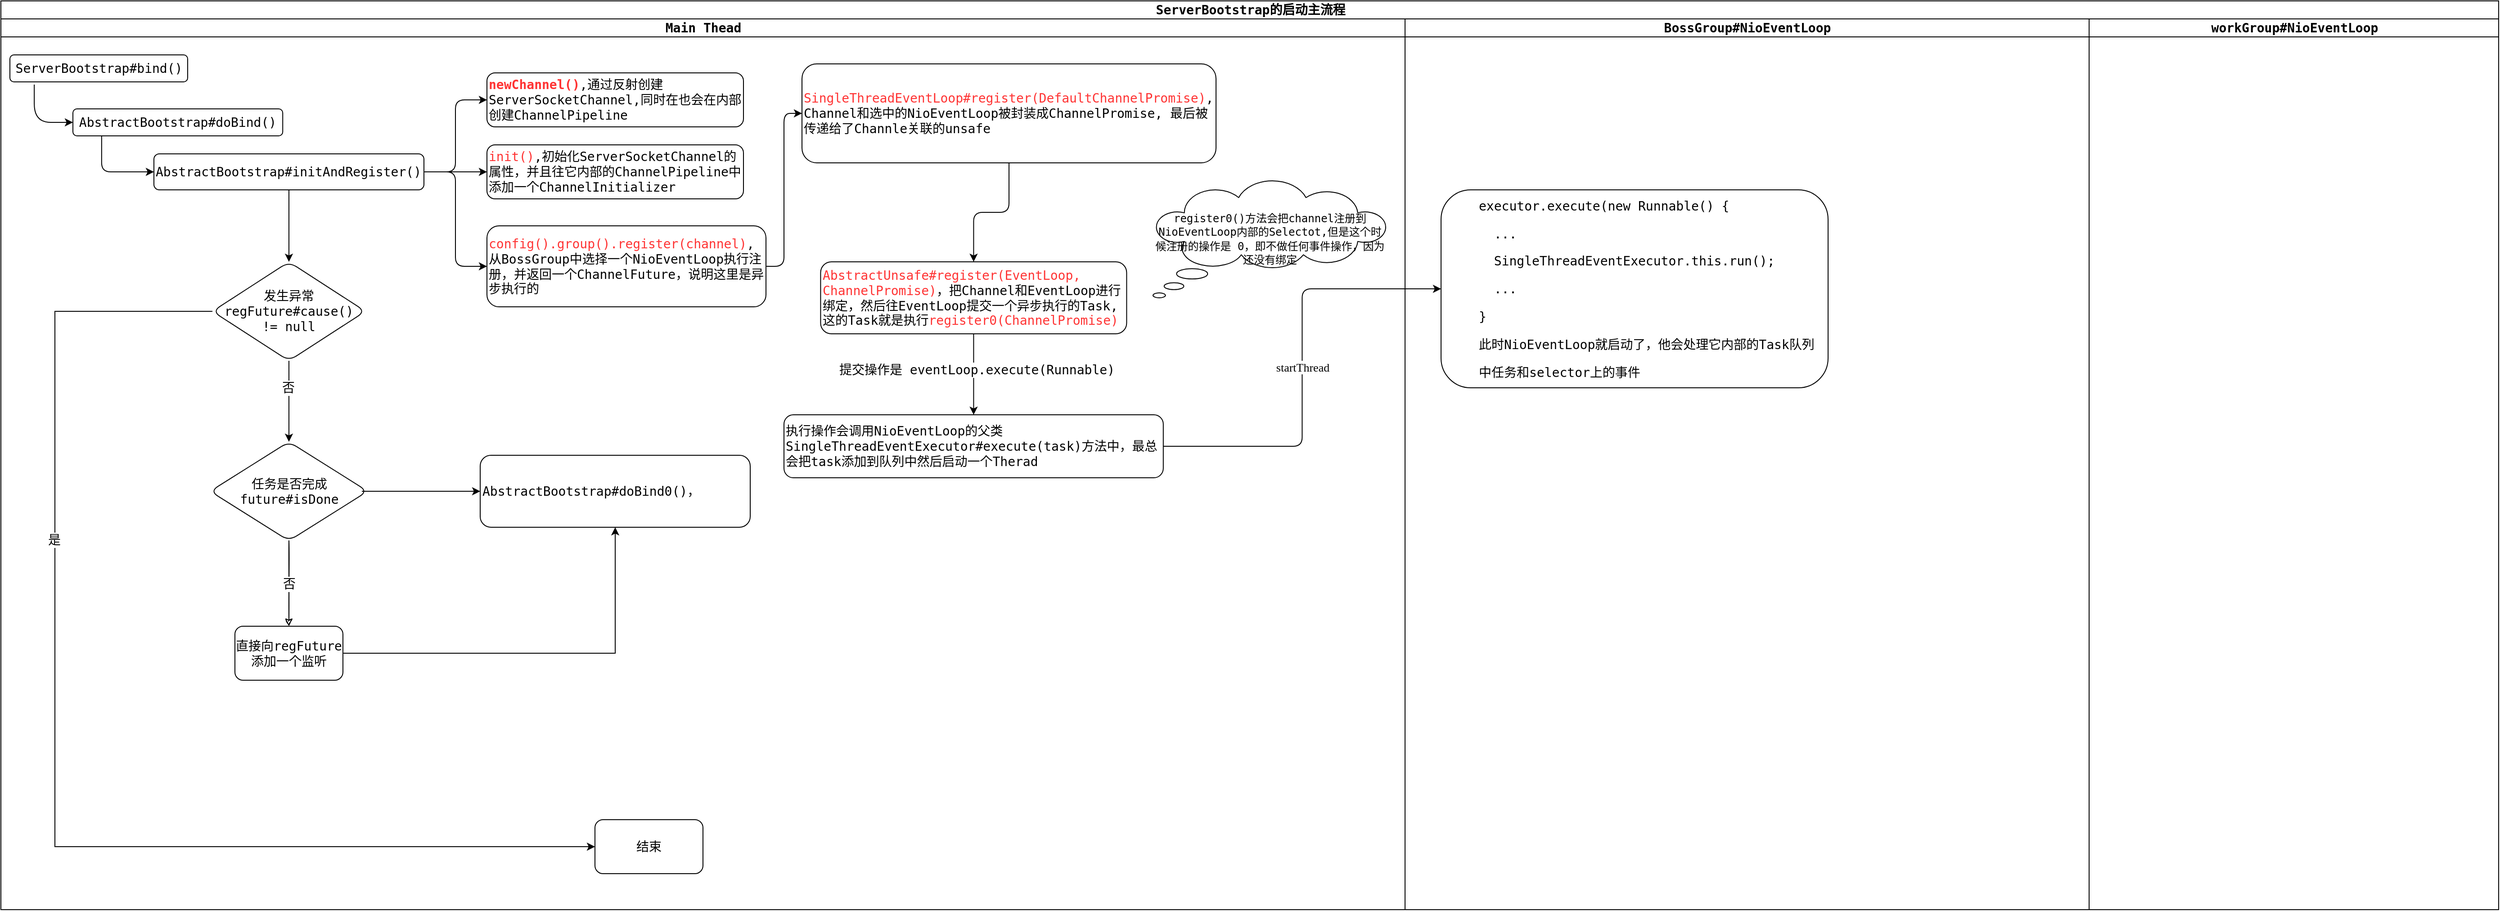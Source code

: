 <mxfile version="25.0.3">
  <diagram name="Page-1" id="74e2e168-ea6b-b213-b513-2b3c1d86103e">
    <mxGraphModel dx="2534" dy="785" grid="1" gridSize="10" guides="1" tooltips="1" connect="1" arrows="1" fold="1" page="1" pageScale="1" pageWidth="1100" pageHeight="850" background="none" math="0" shadow="0">
      <root>
        <mxCell id="0" />
        <mxCell id="1" parent="0" />
        <mxCell id="77e6c97f196da883-1" value="ServerBootstrap的启动主流程" style="swimlane;html=1;childLayout=stackLayout;startSize=20;rounded=0;shadow=0;labelBackgroundColor=none;strokeWidth=1;fontFamily=Monaco, monospace;fontSize=14;align=center;fontSource=https%3A%2F%2Ffonts.googleapis.com%2Fcss%3Ffamily%3DMonaco%252C%2Bmonospace;" parent="1" vertex="1">
          <mxGeometry x="-30" y="70" width="2775" height="1010" as="geometry">
            <mxRectangle x="70" y="40" width="60" height="20" as="alternateBounds" />
          </mxGeometry>
        </mxCell>
        <mxCell id="77e6c97f196da883-2" value="Main Thead" style="swimlane;html=1;startSize=20;fontFamily=Monaco, monospace;fontSource=https%3A%2F%2Ffonts.googleapis.com%2Fcss%3Ffamily%3DMonaco%252C%2Bmonospace;fontSize=14;swimlaneLine=1;absoluteArcSize=0;" parent="77e6c97f196da883-1" vertex="1">
          <mxGeometry y="20" width="1560" height="990" as="geometry" />
        </mxCell>
        <mxCell id="LekEVazieS8v96OrT8rm-4" style="rounded=1;hachureGap=4;orthogonalLoop=1;jettySize=auto;html=1;exitX=0.137;exitY=1.1;exitDx=0;exitDy=0;entryX=0;entryY=0.5;entryDx=0;entryDy=0;fontFamily=Architects Daughter;fontSource=https%3A%2F%2Ffonts.googleapis.com%2Fcss%3Ffamily%3DArchitects%2BDaughter;jumpStyle=arc;jumpSize=6;flowAnimation=0;shadow=0;anchorPointDirection=1;startFill=1;endFill=1;orthogonal=0;enumerate=0;comic=0;edgeStyle=orthogonalEdgeStyle;arcSize=41;curved=0;exitPerimeter=0;" parent="77e6c97f196da883-2" source="77e6c97f196da883-8" target="LekEVazieS8v96OrT8rm-3" edge="1">
          <mxGeometry relative="1" as="geometry" />
        </mxCell>
        <mxCell id="77e6c97f196da883-8" value="ServerBootstrap#bind()" style="rounded=1;whiteSpace=wrap;html=1;shadow=0;labelBackgroundColor=none;strokeWidth=1;fontFamily=Monaco, monospace;fontSize=14;align=center;fontSource=https%3A%2F%2Ffonts.googleapis.com%2Fcss%3Ffamily%3DMonaco%252C%2Bmonospace;" parent="77e6c97f196da883-2" vertex="1">
          <mxGeometry x="10" y="40" width="197.5" height="30" as="geometry" />
        </mxCell>
        <mxCell id="LekEVazieS8v96OrT8rm-7" value="" style="edgeStyle=orthogonalEdgeStyle;rounded=1;hachureGap=4;orthogonalLoop=1;jettySize=auto;html=1;fontFamily=Architects Daughter;fontSource=https%3A%2F%2Ffonts.googleapis.com%2Fcss%3Ffamily%3DArchitects%2BDaughter;curved=0;entryX=0;entryY=0.5;entryDx=0;entryDy=0;exitX=0.137;exitY=0.967;exitDx=0;exitDy=0;exitPerimeter=0;" parent="77e6c97f196da883-2" source="LekEVazieS8v96OrT8rm-3" target="LekEVazieS8v96OrT8rm-6" edge="1">
          <mxGeometry relative="1" as="geometry" />
        </mxCell>
        <mxCell id="LekEVazieS8v96OrT8rm-3" value="AbstractBootstrap#doBind()" style="rounded=1;whiteSpace=wrap;html=1;shadow=0;labelBackgroundColor=none;strokeWidth=1;fontFamily=Monaco, monospace;fontSize=14;align=center;fontSource=https%3A%2F%2Ffonts.googleapis.com%2Fcss%3Ffamily%3DMonaco%252C%2Bmonospace;" parent="77e6c97f196da883-2" vertex="1">
          <mxGeometry x="80" y="100" width="233.12" height="30" as="geometry" />
        </mxCell>
        <mxCell id="LekEVazieS8v96OrT8rm-11" value="" style="edgeStyle=orthogonalEdgeStyle;rounded=1;hachureGap=4;orthogonalLoop=1;jettySize=auto;html=1;fontFamily=Architects Daughter;fontSource=https%3A%2F%2Ffonts.googleapis.com%2Fcss%3Ffamily%3DArchitects%2BDaughter;curved=0;entryX=0;entryY=0.5;entryDx=0;entryDy=0;" parent="77e6c97f196da883-2" source="LekEVazieS8v96OrT8rm-6" target="LekEVazieS8v96OrT8rm-10" edge="1">
          <mxGeometry relative="1" as="geometry" />
        </mxCell>
        <mxCell id="LekEVazieS8v96OrT8rm-15" style="edgeStyle=orthogonalEdgeStyle;rounded=1;hachureGap=4;orthogonalLoop=1;jettySize=auto;html=1;entryX=0;entryY=0.5;entryDx=0;entryDy=0;fontFamily=Architects Daughter;fontSource=https%3A%2F%2Ffonts.googleapis.com%2Fcss%3Ffamily%3DArchitects%2BDaughter;curved=0;" parent="77e6c97f196da883-2" source="LekEVazieS8v96OrT8rm-6" target="LekEVazieS8v96OrT8rm-14" edge="1">
          <mxGeometry relative="1" as="geometry" />
        </mxCell>
        <mxCell id="jJEf5UKBSsvZmzkTUECD-8" value="" style="edgeStyle=orthogonalEdgeStyle;rounded=1;hachureGap=4;orthogonalLoop=1;jettySize=auto;html=1;fontFamily=Architects Daughter;fontSource=https%3A%2F%2Ffonts.googleapis.com%2Fcss%3Ffamily%3DArchitects%2BDaughter;curved=0;" parent="77e6c97f196da883-2" source="LekEVazieS8v96OrT8rm-6" target="jJEf5UKBSsvZmzkTUECD-7" edge="1">
          <mxGeometry relative="1" as="geometry" />
        </mxCell>
        <mxCell id="LekEVazieS8v96OrT8rm-6" value="AbstractBootstrap#initAndRegister()" style="rounded=1;whiteSpace=wrap;html=1;shadow=0;labelBackgroundColor=none;strokeWidth=1;fontFamily=Monaco, monospace;fontSize=14;align=left;fontSource=https%3A%2F%2Ffonts.googleapis.com%2Fcss%3Ffamily%3DMonaco%252C%2Bmonospace;" parent="77e6c97f196da883-2" vertex="1">
          <mxGeometry x="170" y="150" width="300" height="40" as="geometry" />
        </mxCell>
        <mxCell id="LekEVazieS8v96OrT8rm-10" value="&lt;span style=&quot;background-color: initial;&quot;&gt;&lt;b&gt;&lt;font color=&quot;#ff3333&quot;&gt;newChannel()&lt;/font&gt;&lt;/b&gt;,通过反射创建ServerSocketChannel,同时在也会在内部创建ChannelPipeline&lt;/span&gt;" style="whiteSpace=wrap;html=1;fontSize=14;fontFamily=Monaco, monospace;align=left;rounded=1;shadow=0;labelBackgroundColor=none;strokeWidth=1;fontSource=https%3A%2F%2Ffonts.googleapis.com%2Fcss%3Ffamily%3DMonaco%252C%2Bmonospace;" parent="77e6c97f196da883-2" vertex="1">
          <mxGeometry x="540" y="60" width="285" height="60" as="geometry" />
        </mxCell>
        <mxCell id="LekEVazieS8v96OrT8rm-12" value="" style="edgeStyle=orthogonalEdgeStyle;rounded=1;hachureGap=4;orthogonalLoop=1;jettySize=auto;html=1;fontFamily=Architects Daughter;fontSource=https%3A%2F%2Ffonts.googleapis.com%2Fcss%3Ffamily%3DArchitects%2BDaughter;curved=0;exitX=1;exitY=0.5;exitDx=0;exitDy=0;" parent="77e6c97f196da883-2" source="LekEVazieS8v96OrT8rm-6" target="LekEVazieS8v96OrT8rm-13" edge="1">
          <mxGeometry relative="1" as="geometry">
            <mxPoint x="580" y="320" as="sourcePoint" />
          </mxGeometry>
        </mxCell>
        <mxCell id="LekEVazieS8v96OrT8rm-13" value="&lt;span style=&quot;background-color: initial;&quot;&gt;&lt;font color=&quot;#ff3333&quot;&gt;init()&lt;/font&gt;,初始化ServerSocketChannel的属性，并且往它内部的ChannelPipeline中添加一个ChannelInitializer&lt;/span&gt;" style="whiteSpace=wrap;html=1;fontSize=14;fontFamily=Monaco, monospace;align=left;rounded=1;shadow=0;labelBackgroundColor=none;strokeWidth=1;fontSource=https%3A%2F%2Ffonts.googleapis.com%2Fcss%3Ffamily%3DMonaco%252C%2Bmonospace;" parent="77e6c97f196da883-2" vertex="1">
          <mxGeometry x="540" y="140" width="285" height="60" as="geometry" />
        </mxCell>
        <mxCell id="LekEVazieS8v96OrT8rm-19" value="" style="edgeStyle=orthogonalEdgeStyle;rounded=1;hachureGap=4;orthogonalLoop=1;jettySize=auto;html=1;fontFamily=Architects Daughter;fontSource=https%3A%2F%2Ffonts.googleapis.com%2Fcss%3Ffamily%3DArchitects%2BDaughter;curved=0;entryX=0;entryY=0.5;entryDx=0;entryDy=0;" parent="77e6c97f196da883-2" source="LekEVazieS8v96OrT8rm-14" target="LekEVazieS8v96OrT8rm-18" edge="1">
          <mxGeometry relative="1" as="geometry" />
        </mxCell>
        <mxCell id="LekEVazieS8v96OrT8rm-14" value="&lt;span style=&quot;background-color: initial;&quot;&gt;&lt;font color=&quot;#ff3333&quot;&gt;config().group().register(channel)&lt;/font&gt;,从BossGroup中选择一个NioEventLoop执行注册，并返回一个ChannelFuture，说明这里是异步执行的&lt;/span&gt;" style="whiteSpace=wrap;html=1;fontSize=14;fontFamily=Monaco, monospace;align=left;rounded=1;shadow=0;labelBackgroundColor=none;strokeWidth=1;fontSource=https%3A%2F%2Ffonts.googleapis.com%2Fcss%3Ffamily%3DMonaco%252C%2Bmonospace;" parent="77e6c97f196da883-2" vertex="1">
          <mxGeometry x="540" y="230" width="310" height="90" as="geometry" />
        </mxCell>
        <mxCell id="LekEVazieS8v96OrT8rm-16" value="AbstractBootstrap#doBind0()，" style="rounded=1;whiteSpace=wrap;html=1;shadow=0;labelBackgroundColor=none;strokeWidth=1;fontFamily=Monaco, monospace;fontSize=14;align=left;fontSource=https%3A%2F%2Ffonts.googleapis.com%2Fcss%3Ffamily%3DMonaco%252C%2Bmonospace;" parent="77e6c97f196da883-2" vertex="1">
          <mxGeometry x="532.5" y="485" width="300" height="80" as="geometry" />
        </mxCell>
        <mxCell id="LekEVazieS8v96OrT8rm-21" value="" style="edgeStyle=orthogonalEdgeStyle;rounded=1;hachureGap=4;orthogonalLoop=1;jettySize=auto;html=1;fontFamily=Architects Daughter;fontSource=https%3A%2F%2Ffonts.googleapis.com%2Fcss%3Ffamily%3DArchitects%2BDaughter;curved=0;" parent="77e6c97f196da883-2" source="LekEVazieS8v96OrT8rm-18" target="LekEVazieS8v96OrT8rm-20" edge="1">
          <mxGeometry relative="1" as="geometry" />
        </mxCell>
        <mxCell id="LekEVazieS8v96OrT8rm-18" value="&lt;font color=&quot;#ff3333&quot;&gt;SingleThreadEventLoop#register(DefaultChannelPromise)&lt;/font&gt;, Channel和选中的NioEventLoop被封装成ChannelPromise, 最后被传递给了Channle关联的unsafe" style="whiteSpace=wrap;html=1;fontSize=14;fontFamily=Monaco, monospace;align=left;rounded=1;shadow=0;labelBackgroundColor=none;strokeWidth=1;fontSource=https%3A%2F%2Ffonts.googleapis.com%2Fcss%3Ffamily%3DMonaco%252C%2Bmonospace;" parent="77e6c97f196da883-2" vertex="1">
          <mxGeometry x="890" y="50" width="460" height="110" as="geometry" />
        </mxCell>
        <mxCell id="LekEVazieS8v96OrT8rm-20" value="&lt;font color=&quot;#ff3333&quot;&gt;AbstractUnsafe#register(EventLoop, ChannelPromise)&lt;/font&gt;，把Channel和EventLoop进行绑定，然后往EventLoop提交一个异步执行的Task,这的Task就是执行&lt;font color=&quot;#ff3333&quot;&gt;register0(ChannelPromise)&lt;/font&gt;" style="whiteSpace=wrap;html=1;fontSize=14;fontFamily=Monaco, monospace;align=left;rounded=1;shadow=0;labelBackgroundColor=none;strokeWidth=1;fontSource=https%3A%2F%2Ffonts.googleapis.com%2Fcss%3Ffamily%3DMonaco%252C%2Bmonospace;" parent="77e6c97f196da883-2" vertex="1">
          <mxGeometry x="910.7" y="270" width="340" height="80" as="geometry" />
        </mxCell>
        <mxCell id="LekEVazieS8v96OrT8rm-22" value="执行操作会调用NioEventLoop的父类&lt;span style=&quot;font-family: Monaco, monospace; font-size: 10.5pt;&quot;&gt;SingleThreadEventExecutor&lt;/span&gt;#execute(task)方法中，最总会把task添加到队列中然后启动一个Therad" style="whiteSpace=wrap;html=1;fontSize=14;fontFamily=Monaco, monospace;align=left;rounded=1;shadow=0;labelBackgroundColor=none;strokeWidth=1;fontSource=https%3A%2F%2Ffonts.googleapis.com%2Fcss%3Ffamily%3DMonaco%252C%2Bmonospace;" parent="77e6c97f196da883-2" vertex="1">
          <mxGeometry x="870" y="440" width="421.41" height="70" as="geometry" />
        </mxCell>
        <mxCell id="LekEVazieS8v96OrT8rm-23" value="" style="edgeStyle=orthogonalEdgeStyle;rounded=1;hachureGap=4;orthogonalLoop=1;jettySize=auto;html=1;fontFamily=Architects Daughter;fontSource=https%3A%2F%2Ffonts.googleapis.com%2Fcss%3Ffamily%3DArchitects%2BDaughter;curved=0;" parent="77e6c97f196da883-2" source="LekEVazieS8v96OrT8rm-20" target="LekEVazieS8v96OrT8rm-22" edge="1">
          <mxGeometry relative="1" as="geometry" />
        </mxCell>
        <mxCell id="LekEVazieS8v96OrT8rm-24" value="&lt;font face=&quot;Monaco, monospace&quot; style=&quot;font-size: 14px;&quot;&gt;提交操作是 eventLoop.execute(Runnable)&lt;/font&gt;" style="edgeLabel;html=1;align=center;verticalAlign=middle;resizable=0;points=[];sketch=1;hachureGap=4;jiggle=2;curveFitting=1;fontFamily=Architects Daughter;fontSource=https%3A%2F%2Ffonts.googleapis.com%2Fcss%3Ffamily%3DArchitects%2BDaughter;" parent="LekEVazieS8v96OrT8rm-23" vertex="1" connectable="0">
          <mxGeometry x="-0.114" y="3" relative="1" as="geometry">
            <mxPoint as="offset" />
          </mxGeometry>
        </mxCell>
        <mxCell id="jJEf5UKBSsvZmzkTUECD-6" value="&lt;font data-font-src=&quot;https://fonts.googleapis.com/css?family=Monaco%2C+monospace&quot; face=&quot;Monaco, monospace&quot;&gt;register0()方法会把channel注册到NioEventLoop内部的Selectot,但是这个时候注册的操作是 0，即不做任何事件操作，因为还没有绑定&lt;/font&gt;" style="whiteSpace=wrap;html=1;shape=mxgraph.basic.cloud_callout;hachureGap=4;fontFamily=Architects Daughter;fontSource=https%3A%2F%2Ffonts.googleapis.com%2Fcss%3Ffamily%3DArchitects%2BDaughter;" parent="77e6c97f196da883-2" vertex="1">
          <mxGeometry x="1280" y="180" width="260" height="130" as="geometry" />
        </mxCell>
        <mxCell id="jJEf5UKBSsvZmzkTUECD-11" value="" style="edgeStyle=elbowEdgeStyle;rounded=0;hachureGap=4;orthogonalLoop=1;jettySize=auto;html=1;fontFamily=Architects Daughter;fontSource=https%3A%2F%2Ffonts.googleapis.com%2Fcss%3Ffamily%3DArchitects%2BDaughter;exitX=0;exitY=0.5;exitDx=0;exitDy=0;" parent="77e6c97f196da883-2" source="jJEf5UKBSsvZmzkTUECD-7" target="jJEf5UKBSsvZmzkTUECD-10" edge="1">
          <mxGeometry relative="1" as="geometry">
            <Array as="points">
              <mxPoint x="60" y="580" />
            </Array>
          </mxGeometry>
        </mxCell>
        <mxCell id="jJEf5UKBSsvZmzkTUECD-12" value="&lt;font style=&quot;font-size: 14px;&quot; data-font-src=&quot;https://fonts.googleapis.com/css?family=Monaco%2C+monospace&quot; face=&quot;Monaco, monospace&quot;&gt;是&lt;/font&gt;" style="edgeLabel;html=1;align=center;verticalAlign=middle;resizable=0;points=[];sketch=1;hachureGap=4;jiggle=2;curveFitting=1;fontFamily=Architects Daughter;fontSource=https%3A%2F%2Ffonts.googleapis.com%2Fcss%3Ffamily%3DArchitects%2BDaughter;" parent="jJEf5UKBSsvZmzkTUECD-11" vertex="1" connectable="0">
          <mxGeometry x="-0.374" y="-1" relative="1" as="geometry">
            <mxPoint as="offset" />
          </mxGeometry>
        </mxCell>
        <mxCell id="jJEf5UKBSsvZmzkTUECD-14" value="" style="edgeStyle=orthogonalEdgeStyle;rounded=0;hachureGap=4;orthogonalLoop=1;jettySize=auto;html=1;fontFamily=Architects Daughter;fontSource=https%3A%2F%2Ffonts.googleapis.com%2Fcss%3Ffamily%3DArchitects%2BDaughter;" parent="77e6c97f196da883-2" source="jJEf5UKBSsvZmzkTUECD-7" target="jJEf5UKBSsvZmzkTUECD-13" edge="1">
          <mxGeometry relative="1" as="geometry" />
        </mxCell>
        <mxCell id="jJEf5UKBSsvZmzkTUECD-15" value="&lt;font style=&quot;font-size: 14px;&quot; data-font-src=&quot;https://fonts.googleapis.com/css?family=Monaco%2C+monospace&quot; face=&quot;Monaco, monospace&quot;&gt;否&lt;/font&gt;" style="edgeLabel;html=1;align=center;verticalAlign=middle;resizable=0;points=[];sketch=1;hachureGap=4;jiggle=2;curveFitting=1;fontFamily=Architects Daughter;fontSource=https%3A%2F%2Ffonts.googleapis.com%2Fcss%3Ffamily%3DArchitects%2BDaughter;" parent="jJEf5UKBSsvZmzkTUECD-14" vertex="1" connectable="0">
          <mxGeometry x="-0.35" y="-1" relative="1" as="geometry">
            <mxPoint as="offset" />
          </mxGeometry>
        </mxCell>
        <mxCell id="jJEf5UKBSsvZmzkTUECD-7" value="发生异常regFuture#cause() != null" style="rhombus;whiteSpace=wrap;html=1;fontSize=14;fontFamily=Monaco, monospace;align=center;rounded=1;shadow=0;labelBackgroundColor=none;strokeWidth=1;fontSource=https%3A%2F%2Ffonts.googleapis.com%2Fcss%3Ffamily%3DMonaco%252C%2Bmonospace;" parent="77e6c97f196da883-2" vertex="1">
          <mxGeometry x="235" y="270" width="170" height="110" as="geometry" />
        </mxCell>
        <mxCell id="jJEf5UKBSsvZmzkTUECD-10" value="结束" style="whiteSpace=wrap;html=1;fontSize=14;fontFamily=Monaco, monospace;rounded=1;shadow=0;labelBackgroundColor=none;strokeWidth=1;fontSource=https%3A%2F%2Ffonts.googleapis.com%2Fcss%3Ffamily%3DMonaco%252C%2Bmonospace;" parent="77e6c97f196da883-2" vertex="1">
          <mxGeometry x="660" y="890" width="120" height="60" as="geometry" />
        </mxCell>
        <mxCell id="jJEf5UKBSsvZmzkTUECD-17" value="&lt;font style=&quot;font-size: 14px;&quot; data-font-src=&quot;https://fonts.googleapis.com/css?family=Monaco%2C+monospace&quot; face=&quot;Monaco, monospace&quot;&gt;否&lt;/font&gt;" style="edgeStyle=orthogonalEdgeStyle;rounded=0;sketch=1;hachureGap=4;jiggle=2;curveFitting=1;orthogonalLoop=1;jettySize=auto;html=1;fontFamily=Architects Daughter;fontSource=https%3A%2F%2Ffonts.googleapis.com%2Fcss%3Ffamily%3DArchitects%2BDaughter;" parent="77e6c97f196da883-2" source="jJEf5UKBSsvZmzkTUECD-13" target="jJEf5UKBSsvZmzkTUECD-16" edge="1">
          <mxGeometry relative="1" as="geometry" />
        </mxCell>
        <mxCell id="jJEf5UKBSsvZmzkTUECD-13" value="&lt;div&gt;任务是否完成&lt;/div&gt;future#isDone" style="rhombus;whiteSpace=wrap;html=1;fontSize=14;fontFamily=Monaco, monospace;align=center;rounded=1;shadow=0;labelBackgroundColor=none;strokeWidth=1;fontSource=https%3A%2F%2Ffonts.googleapis.com%2Fcss%3Ffamily%3DMonaco%252C%2Bmonospace;" parent="77e6c97f196da883-2" vertex="1">
          <mxGeometry x="232.5" y="470" width="175" height="110" as="geometry" />
        </mxCell>
        <mxCell id="jJEf5UKBSsvZmzkTUECD-16" value="直接向regFuture添加一个监听" style="whiteSpace=wrap;html=1;fontSize=14;fontFamily=Monaco, monospace;rounded=1;shadow=0;labelBackgroundColor=none;strokeWidth=1;fontSource=https%3A%2F%2Ffonts.googleapis.com%2Fcss%3Ffamily%3DMonaco%252C%2Bmonospace;" parent="77e6c97f196da883-2" vertex="1">
          <mxGeometry x="260" y="675" width="120" height="60" as="geometry" />
        </mxCell>
        <mxCell id="jJEf5UKBSsvZmzkTUECD-19" style="edgeStyle=orthogonalEdgeStyle;rounded=0;hachureGap=4;orthogonalLoop=1;jettySize=auto;html=1;entryX=0.5;entryY=1;entryDx=0;entryDy=0;fontFamily=Architects Daughter;fontSource=https%3A%2F%2Ffonts.googleapis.com%2Fcss%3Ffamily%3DArchitects%2BDaughter;" parent="77e6c97f196da883-2" source="jJEf5UKBSsvZmzkTUECD-16" target="LekEVazieS8v96OrT8rm-16" edge="1">
          <mxGeometry relative="1" as="geometry" />
        </mxCell>
        <mxCell id="jJEf5UKBSsvZmzkTUECD-20" style="edgeStyle=orthogonalEdgeStyle;rounded=0;hachureGap=4;orthogonalLoop=1;jettySize=auto;html=1;entryX=0;entryY=0.5;entryDx=0;entryDy=0;fontFamily=Architects Daughter;fontSource=https%3A%2F%2Ffonts.googleapis.com%2Fcss%3Ffamily%3DArchitects%2BDaughter;exitX=0.963;exitY=0.5;exitDx=0;exitDy=0;exitPerimeter=0;" parent="77e6c97f196da883-2" source="jJEf5UKBSsvZmzkTUECD-13" target="LekEVazieS8v96OrT8rm-16" edge="1">
          <mxGeometry relative="1" as="geometry" />
        </mxCell>
        <mxCell id="77e6c97f196da883-3" value="BossGroup#NioEventLoop" style="swimlane;html=1;startSize=20;fontFamily=Monaco, monospace;fontSource=https%3A%2F%2Ffonts.googleapis.com%2Fcss%3Ffamily%3DMonaco%252C%2Bmonospace;fontSize=14;" parent="77e6c97f196da883-1" vertex="1">
          <mxGeometry x="1560" y="20" width="760" height="990" as="geometry" />
        </mxCell>
        <mxCell id="jJEf5UKBSsvZmzkTUECD-3" value="&lt;blockquote style=&quot;margin: 0 0 0 40px; border: none; padding: 0px;&quot;&gt;&lt;div style=&quot;&quot;&gt;&lt;pre style=&quot;font-size: 10.5pt;&quot;&gt;&lt;font style=&quot;&quot; data-font-src=&quot;https://fonts.googleapis.com/css?family=Monaco%2C+monospace&quot; face=&quot;Monaco, monospace&quot;&gt;executor.execute(new Runnable() {&lt;/font&gt;&lt;/pre&gt;&lt;/div&gt;&lt;div style=&quot;&quot;&gt;&lt;pre style=&quot;font-size: 10.5pt;&quot;&gt;&lt;font style=&quot;&quot; data-font-src=&quot;https://fonts.googleapis.com/css?family=Monaco%2C+monospace&quot; face=&quot;Monaco, monospace&quot;&gt;  ...&lt;/font&gt;&lt;/pre&gt;&lt;/div&gt;&lt;div style=&quot;&quot;&gt;&lt;pre style=&quot;font-size: 10.5pt;&quot;&gt;&lt;font face=&quot;Monaco, monospace&quot;&gt;  &lt;/font&gt;SingleThreadEventExecutor.&lt;span style=&quot;font-family: Monaco, monospace; font-size: 10.5pt; white-space: normal;&quot;&gt;this&lt;/span&gt;&lt;span style=&quot;font-family: Monaco, monospace; font-size: 10.5pt; white-space: normal;&quot;&gt;.run()&lt;/span&gt;&lt;span style=&quot;font-family: Monaco, monospace; font-size: 10.5pt; white-space: normal;&quot;&gt;;&lt;/span&gt;&lt;/pre&gt;&lt;/div&gt;&lt;div style=&quot;&quot;&gt;&lt;pre style=&quot;font-size: 10.5pt;&quot;&gt;&lt;font style=&quot;&quot; data-font-src=&quot;https://fonts.googleapis.com/css?family=Monaco%2C+monospace&quot; face=&quot;Monaco, monospace&quot;&gt;  ...&lt;/font&gt;&lt;/pre&gt;&lt;/div&gt;&lt;div style=&quot;&quot;&gt;&lt;pre style=&quot;font-size: 10.5pt;&quot;&gt;&lt;font style=&quot;&quot; data-font-src=&quot;https://fonts.googleapis.com/css?family=Monaco%2C+monospace&quot; face=&quot;Monaco, monospace&quot;&gt;}&lt;/font&gt;&lt;/pre&gt;&lt;pre style=&quot;font-size: 10.5pt;&quot;&gt;&lt;font face=&quot;Monaco, monospace&quot;&gt;此时NioEventLoop就启动了，他会处理它内部的Task队列&lt;/font&gt;&lt;/pre&gt;&lt;pre style=&quot;font-size: 10.5pt;&quot;&gt;&lt;font face=&quot;Monaco, monospace&quot;&gt;中任务和selector上的事件&lt;/font&gt;&lt;/pre&gt;&lt;/div&gt;&lt;/blockquote&gt;" style="whiteSpace=wrap;html=1;fontSize=14;fontFamily=Monaco, monospace;align=left;rounded=1;shadow=0;labelBackgroundColor=none;strokeWidth=1;fontSource=https%3A%2F%2Ffonts.googleapis.com%2Fcss%3Ffamily%3DMonaco%252C%2Bmonospace;" parent="77e6c97f196da883-3" vertex="1">
          <mxGeometry x="40" y="190" width="430" height="220" as="geometry" />
        </mxCell>
        <mxCell id="77e6c97f196da883-4" value="workGroup#NioEventLoop" style="swimlane;html=1;startSize=20;fontFamily=Monaco, monospace;fontSource=https%3A%2F%2Ffonts.googleapis.com%2Fcss%3Ffamily%3DMonaco%252C%2Bmonospace;fontSize=14;" parent="77e6c97f196da883-1" vertex="1">
          <mxGeometry x="2320" y="20" width="455" height="990" as="geometry" />
        </mxCell>
        <mxCell id="jJEf5UKBSsvZmzkTUECD-4" value="&lt;font style=&quot;font-size: 13px;&quot; face=&quot;Comic Sans MS&quot;&gt;startThread&lt;/font&gt;" style="edgeStyle=orthogonalEdgeStyle;rounded=1;hachureGap=4;orthogonalLoop=1;jettySize=auto;html=1;fontFamily=Architects Daughter;fontSource=https%3A%2F%2Ffonts.googleapis.com%2Fcss%3Ffamily%3DArchitects%2BDaughter;curved=0;entryX=0;entryY=0.5;entryDx=0;entryDy=0;" parent="77e6c97f196da883-1" source="LekEVazieS8v96OrT8rm-22" target="jJEf5UKBSsvZmzkTUECD-3" edge="1">
          <mxGeometry relative="1" as="geometry" />
        </mxCell>
      </root>
    </mxGraphModel>
  </diagram>
</mxfile>
